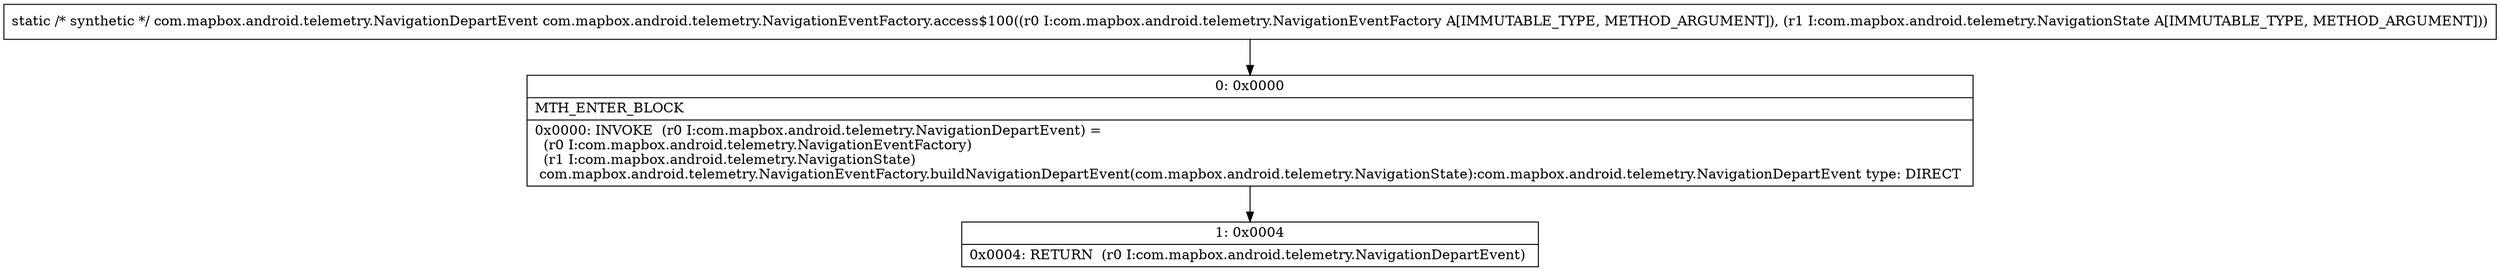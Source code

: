 digraph "CFG forcom.mapbox.android.telemetry.NavigationEventFactory.access$100(Lcom\/mapbox\/android\/telemetry\/NavigationEventFactory;Lcom\/mapbox\/android\/telemetry\/NavigationState;)Lcom\/mapbox\/android\/telemetry\/NavigationDepartEvent;" {
Node_0 [shape=record,label="{0\:\ 0x0000|MTH_ENTER_BLOCK\l|0x0000: INVOKE  (r0 I:com.mapbox.android.telemetry.NavigationDepartEvent) = \l  (r0 I:com.mapbox.android.telemetry.NavigationEventFactory)\l  (r1 I:com.mapbox.android.telemetry.NavigationState)\l com.mapbox.android.telemetry.NavigationEventFactory.buildNavigationDepartEvent(com.mapbox.android.telemetry.NavigationState):com.mapbox.android.telemetry.NavigationDepartEvent type: DIRECT \l}"];
Node_1 [shape=record,label="{1\:\ 0x0004|0x0004: RETURN  (r0 I:com.mapbox.android.telemetry.NavigationDepartEvent) \l}"];
MethodNode[shape=record,label="{static \/* synthetic *\/ com.mapbox.android.telemetry.NavigationDepartEvent com.mapbox.android.telemetry.NavigationEventFactory.access$100((r0 I:com.mapbox.android.telemetry.NavigationEventFactory A[IMMUTABLE_TYPE, METHOD_ARGUMENT]), (r1 I:com.mapbox.android.telemetry.NavigationState A[IMMUTABLE_TYPE, METHOD_ARGUMENT])) }"];
MethodNode -> Node_0;
Node_0 -> Node_1;
}

